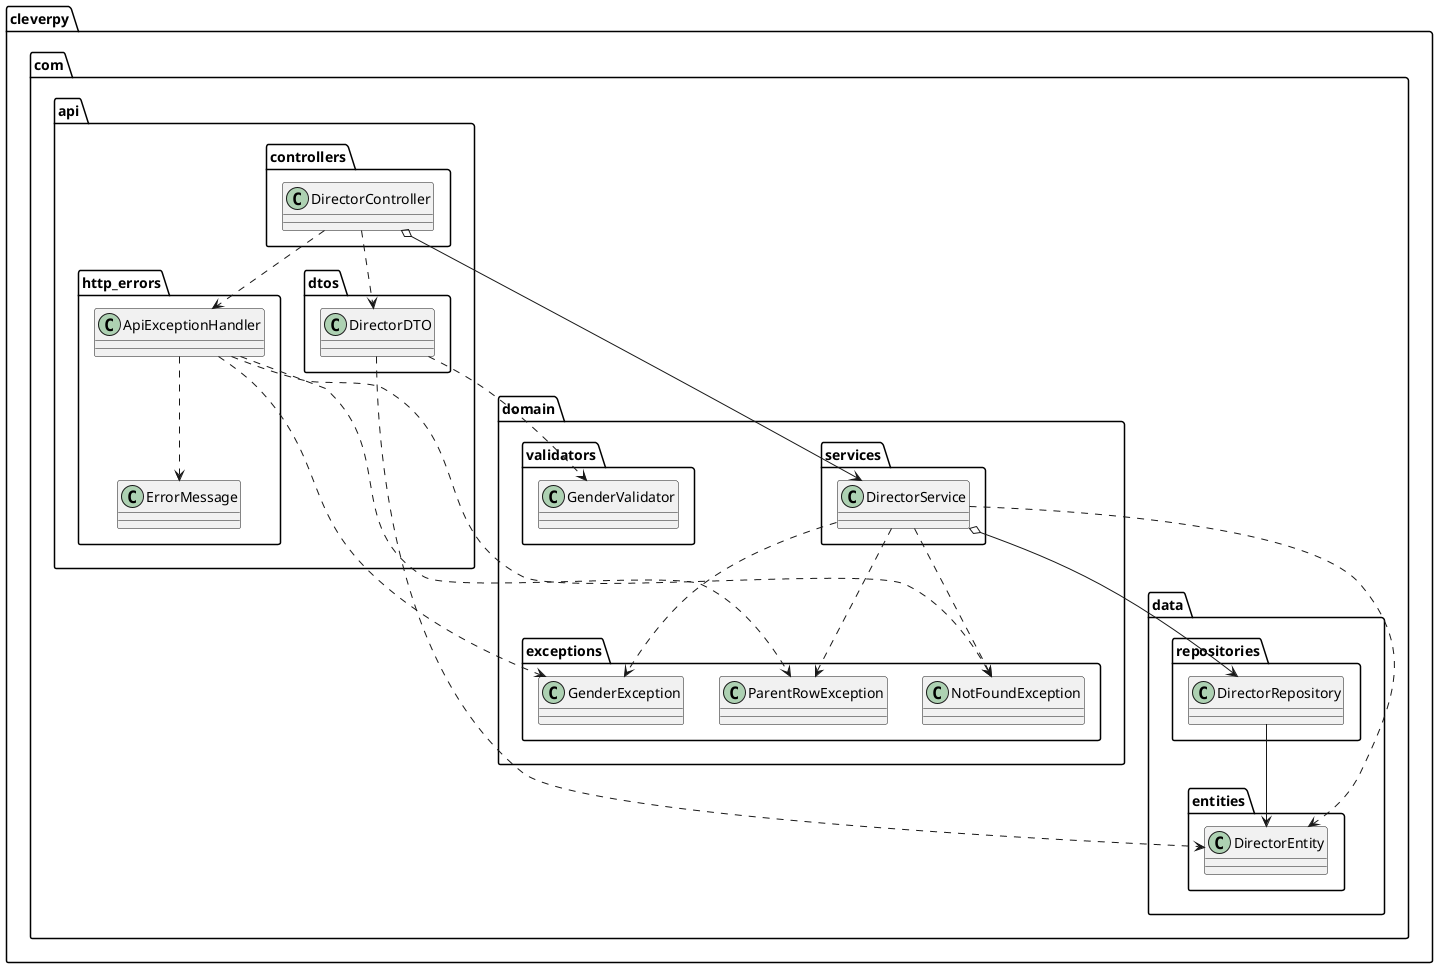 @startuml
package "cleverpy.com"{
    package "api" {
        package "controllers" {
            class DirectorController
        }
        package "dtos" {
            class DirectorDTO
        }
        package "http_errors" {
            class ApiExceptionHandler
            class ErrorMessage
        }
    }
    package "domain" {
        package "services" {
            class DirectorService
        }
        package "exceptions" {
            class NotFoundException
            class GenderException
            class ParentRowException
        }
        package "validators" {
            class GenderValidator
        }
    }
    package "data" {
        package "repositories" {
            class DirectorRepository
        }
        package "entities" {
            class DirectorEntity
        }
    }
    DirectorController o--> DirectorService
    DirectorController ..> DirectorDTO
    DirectorController ..> ApiExceptionHandler

    ApiExceptionHandler ..> ErrorMessage
    ApiExceptionHandler ..> NotFoundException
    ApiExceptionHandler ..> ParentRowException
    ApiExceptionHandler ..> GenderException

    DirectorDTO ..> GenderValidator
    DirectorDTO ..> DirectorEntity

    DirectorService o--> DirectorRepository
    DirectorService ..> NotFoundException
    DirectorService ..> ParentRowException
    DirectorService ..> GenderException
    DirectorService ..> DirectorEntity

    DirectorRepository --> DirectorEntity

}

@enduml